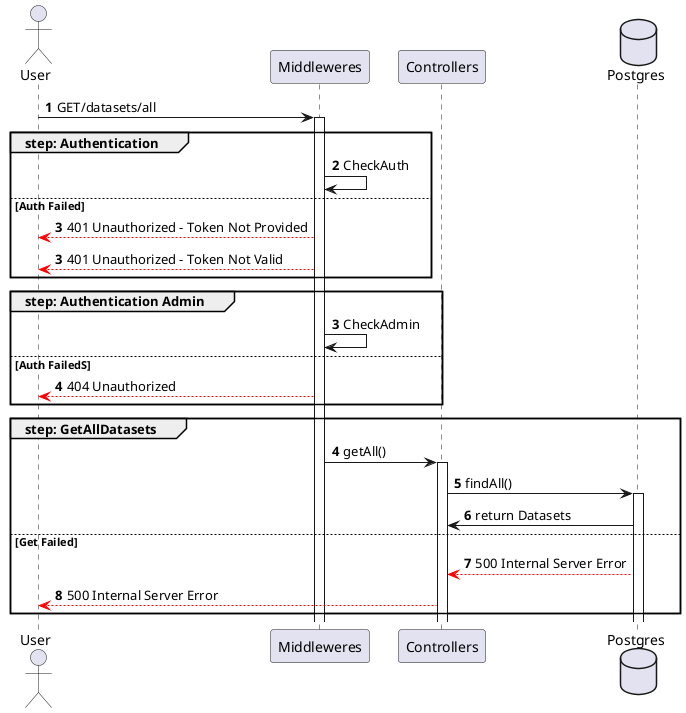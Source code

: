 @startuml

actor User
participant Middleweres
participant Controllers
database Postgres

autonumber
User -> Middleweres ++: GET/datasets/all
group step: Authentication
    Middleweres -> Middleweres : CheckAuth 
else Auth Failed
autonumber 3
    Middleweres --[#red]> User : 401 Unauthorized - Token Not Provided
autonumber 3
    Middleweres --[#red]> User : 401 Unauthorized - Token Not Valid
end
autonumber 3 
group step: Authentication Admin
    Middleweres -> Middleweres : CheckAdmin 
else Auth FailedS
autonumber 4
    Middleweres --[#red]> User : 404 Unauthorized
end
autonumber 4
group step: GetAllDatasets
    Middleweres -> Controllers ++: getAll()
    Controllers -> Postgres ++: findAll()
    Postgres -> Controllers: return Datasets
else Get Failed
    Postgres --[#red]> Controllers : 500 Internal Server Error
    Controllers --[#red]> User : 500 Internal Server Error

end


@enduml